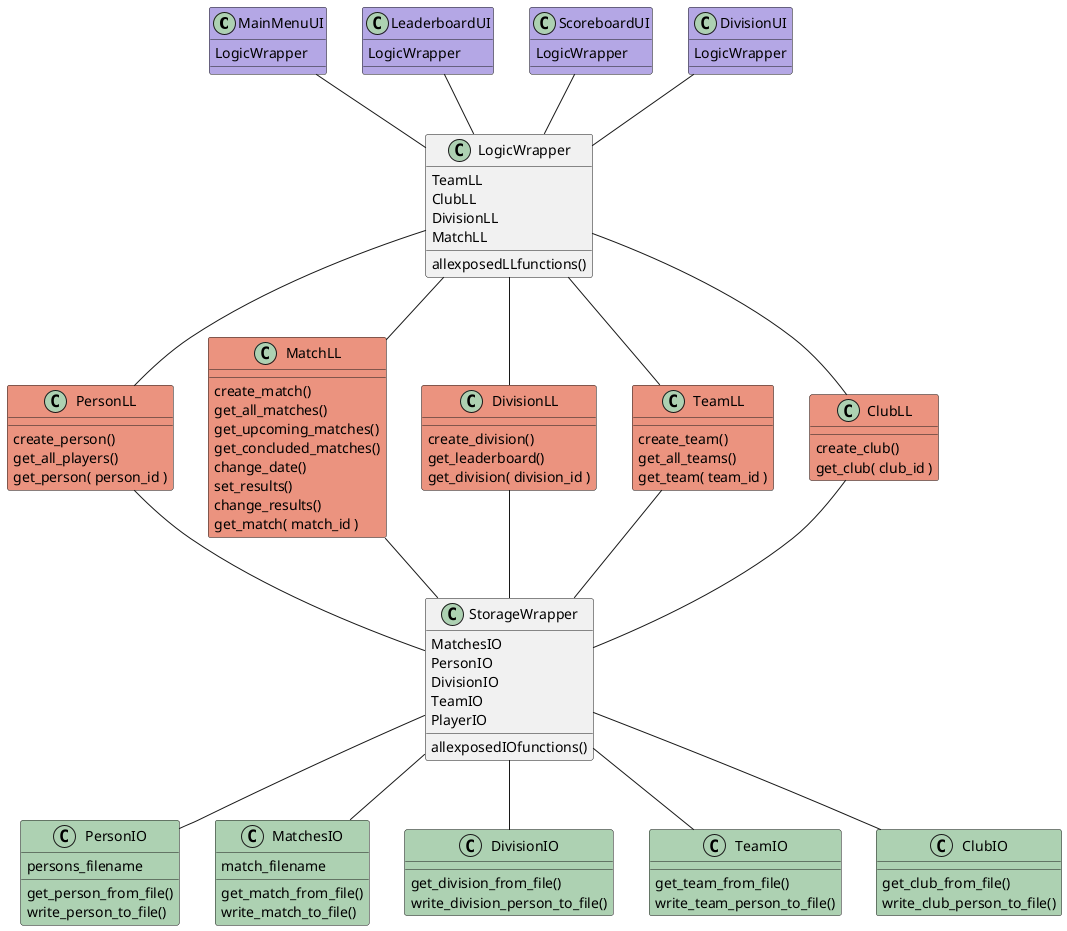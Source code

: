@startuml

class MainMenuUI  #B4a7e5 {
    LogicWrapper
}
class LeaderboardUI #B4a7e5 {
    LogicWrapper
}
class ScoreboardUI #B4a7e5 {
    LogicWrapper
}
class DivisionUI #B4a7e5 {
    LogicWrapper
}



class PersonLL #EB937F{
    create_person()
    get_all_players()
    get_person( person_id )   
}

class MatchLL #EB937F{
    create_match()
    get_all_matches()
    get_upcoming_matches()
    get_concluded_matches()
    change_date()
    set_results()
    change_results()
    get_match( match_id )   
}

class DivisionLL #EB937F {
    create_division()
    get_leaderboard()
    get_division( division_id )
}

class TeamLL #EB937F{
    create_team()
    get_all_teams()
    get_team( team_id )
}

class ClubLL #EB937F {
    create_club()
    get_club( club_id )
}

class LogicWrapper{
    TeamLL
    ClubLL
    DivisionLL
    MatchLL
    allexposedLLfunctions()
}



LogicWrapper -- TeamLL
LogicWrapper -- PersonLL
LogicWrapper -- ClubLL
LogicWrapper -- DivisionLL
LogicWrapper -- MatchLL

MainMenuUI  --  LogicWrapper
LeaderboardUI -- LogicWrapper
ScoreboardUI -- LogicWrapper
DivisionUI -- LogicWrapper

PersonLL -- StorageWrapper 
TeamLL -- StorageWrapper 
ClubLL -- StorageWrapper 
DivisionLL -- StorageWrapper 
MatchLL -- StorageWrapper 

/'
Storage layer
'/
class StorageWrapper{
    MatchesIO
    PersonIO
    DivisionIO
    TeamIO
    PlayerIO
    allexposedIOfunctions()

}

class PersonIO #ADD1b2{
    persons_filename
    get_person_from_file()
    write_person_to_file()

}
class MatchesIO #ADD1b2{
    match_filename
    get_match_from_file()
    write_match_to_file()

}
class DivisionIO #ADD1b2{
    get_division_from_file()
    write_division_person_to_file()
}
class TeamIO  #ADD1b2  {
    get_team_from_file()
    write_team_person_to_file()
}
class ClubIO  #ADD1b2 {
    get_club_from_file()
    write_club_person_to_file()

}

StorageWrapper -- MatchesIO
StorageWrapper -- PersonIO
StorageWrapper -- DivisionIO
StorageWrapper -- TeamIO
StorageWrapper -- ClubIO

@enduml